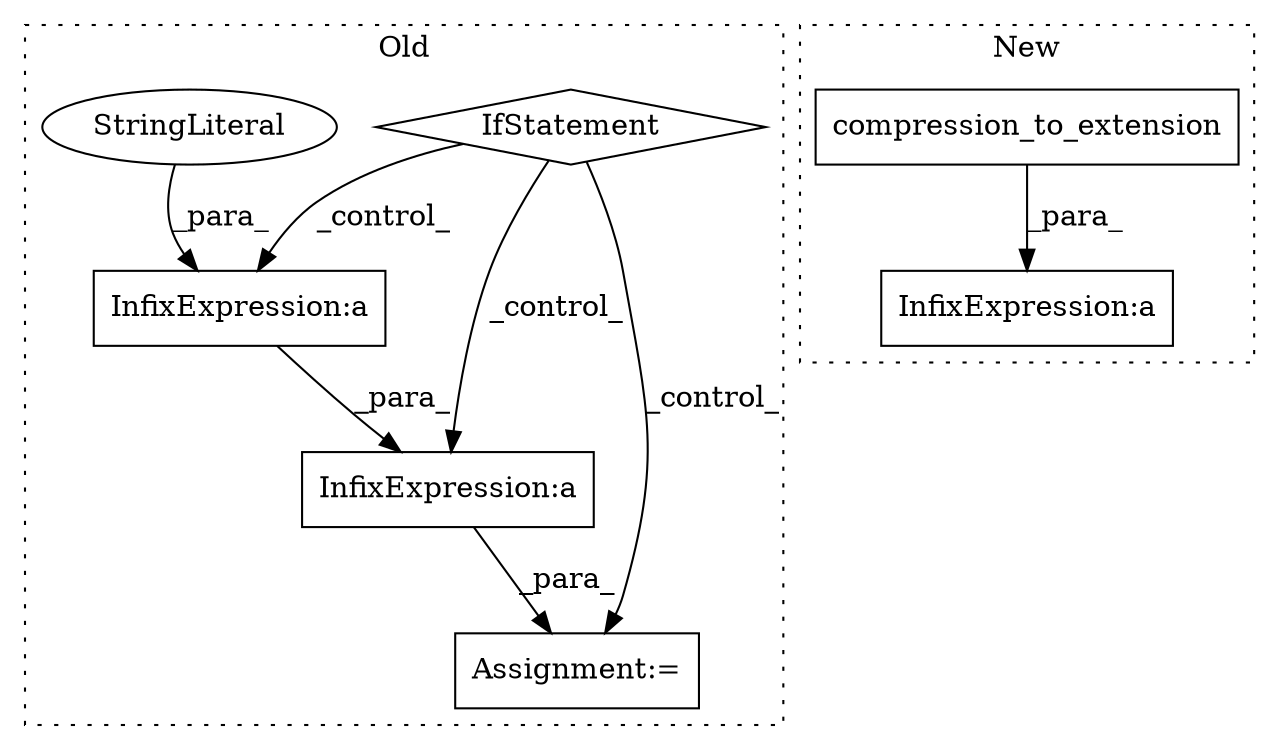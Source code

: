 digraph G {
subgraph cluster0 {
1 [label="IfStatement" a="25" s="7044,7064" l="4,2" shape="diamond"];
4 [label="InfixExpression:a" a="27" s="7087" l="3" shape="box"];
5 [label="InfixExpression:a" a="27" s="7094" l="3" shape="box"];
6 [label="StringLiteral" a="45" s="7090" l="3" shape="ellipse"];
7 [label="Assignment:=" a="7" s="7081" l="1" shape="box"];
label = "Old";
style="dotted";
}
subgraph cluster1 {
2 [label="compression_to_extension" a="32" s="7777,7818" l="25,1" shape="box"];
3 [label="InfixExpression:a" a="27" s="7774" l="3" shape="box"];
label = "New";
style="dotted";
}
1 -> 7 [label="_control_"];
1 -> 5 [label="_control_"];
1 -> 4 [label="_control_"];
2 -> 3 [label="_para_"];
4 -> 5 [label="_para_"];
5 -> 7 [label="_para_"];
6 -> 4 [label="_para_"];
}